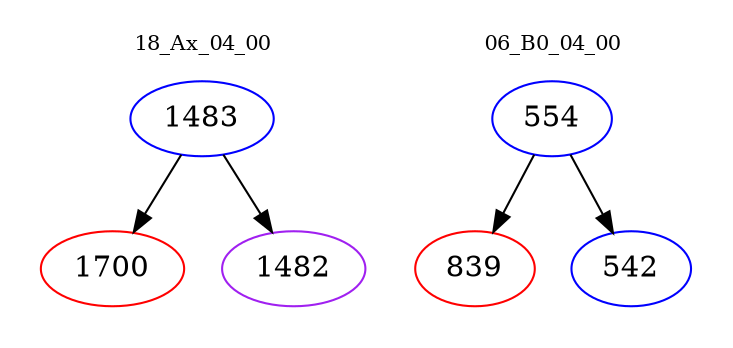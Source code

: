 digraph{
subgraph cluster_0 {
color = white
label = "18_Ax_04_00";
fontsize=10;
T0_1483 [label="1483", color="blue"]
T0_1483 -> T0_1700 [color="black"]
T0_1700 [label="1700", color="red"]
T0_1483 -> T0_1482 [color="black"]
T0_1482 [label="1482", color="purple"]
}
subgraph cluster_1 {
color = white
label = "06_B0_04_00";
fontsize=10;
T1_554 [label="554", color="blue"]
T1_554 -> T1_839 [color="black"]
T1_839 [label="839", color="red"]
T1_554 -> T1_542 [color="black"]
T1_542 [label="542", color="blue"]
}
}
